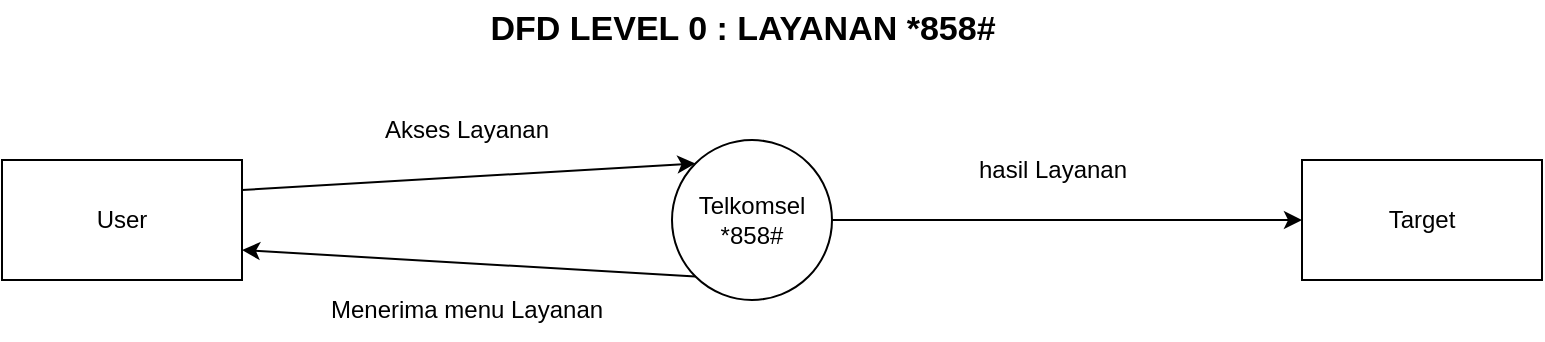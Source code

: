 <mxfile version="22.0.4" type="github">
  <diagram name="Page-1" id="eciFuEPHseNQ9Xuv77bm">
    <mxGraphModel dx="1586" dy="891" grid="1" gridSize="10" guides="1" tooltips="1" connect="1" arrows="1" fold="1" page="1" pageScale="1" pageWidth="850" pageHeight="1100" math="0" shadow="0">
      <root>
        <mxCell id="0" />
        <mxCell id="1" parent="0" />
        <mxCell id="Zrv3GJVJ47RBzd-fdNkw-1" value="Telkomsel&lt;br&gt;*858#" style="ellipse;whiteSpace=wrap;html=1;aspect=fixed;" vertex="1" parent="1">
          <mxGeometry x="385" y="160" width="80" height="80" as="geometry" />
        </mxCell>
        <mxCell id="Zrv3GJVJ47RBzd-fdNkw-2" value="User" style="rounded=0;whiteSpace=wrap;html=1;" vertex="1" parent="1">
          <mxGeometry x="50" y="170" width="120" height="60" as="geometry" />
        </mxCell>
        <mxCell id="Zrv3GJVJ47RBzd-fdNkw-3" value="Target" style="rounded=0;whiteSpace=wrap;html=1;" vertex="1" parent="1">
          <mxGeometry x="700" y="170" width="120" height="60" as="geometry" />
        </mxCell>
        <mxCell id="Zrv3GJVJ47RBzd-fdNkw-4" value="" style="endArrow=classic;html=1;rounded=0;exitX=1;exitY=0.25;exitDx=0;exitDy=0;entryX=0;entryY=0;entryDx=0;entryDy=0;" edge="1" parent="1" source="Zrv3GJVJ47RBzd-fdNkw-2" target="Zrv3GJVJ47RBzd-fdNkw-1">
          <mxGeometry width="50" height="50" relative="1" as="geometry">
            <mxPoint x="400" y="430" as="sourcePoint" />
            <mxPoint x="450" y="380" as="targetPoint" />
          </mxGeometry>
        </mxCell>
        <mxCell id="Zrv3GJVJ47RBzd-fdNkw-5" value="" style="endArrow=classic;html=1;rounded=0;entryX=0;entryY=0.5;entryDx=0;entryDy=0;exitX=1;exitY=0.5;exitDx=0;exitDy=0;" edge="1" parent="1" source="Zrv3GJVJ47RBzd-fdNkw-1" target="Zrv3GJVJ47RBzd-fdNkw-3">
          <mxGeometry width="50" height="50" relative="1" as="geometry">
            <mxPoint x="465" y="250" as="sourcePoint" />
            <mxPoint x="535.711" y="200" as="targetPoint" />
          </mxGeometry>
        </mxCell>
        <mxCell id="Zrv3GJVJ47RBzd-fdNkw-6" value="" style="endArrow=classic;html=1;rounded=0;exitX=0;exitY=1;exitDx=0;exitDy=0;entryX=1;entryY=0.75;entryDx=0;entryDy=0;" edge="1" parent="1" source="Zrv3GJVJ47RBzd-fdNkw-1" target="Zrv3GJVJ47RBzd-fdNkw-2">
          <mxGeometry width="50" height="50" relative="1" as="geometry">
            <mxPoint x="314.289" y="250" as="sourcePoint" />
            <mxPoint x="314.289" y="200" as="targetPoint" />
          </mxGeometry>
        </mxCell>
        <mxCell id="Zrv3GJVJ47RBzd-fdNkw-7" value="Akses Layanan" style="text;html=1;align=center;verticalAlign=middle;resizable=0;points=[];autosize=1;strokeColor=none;fillColor=none;" vertex="1" parent="1">
          <mxGeometry x="222" y="140" width="120" height="30" as="geometry" />
        </mxCell>
        <mxCell id="Zrv3GJVJ47RBzd-fdNkw-8" value="Menerima menu Layanan" style="text;html=1;align=center;verticalAlign=middle;resizable=0;points=[];autosize=1;strokeColor=none;fillColor=none;" vertex="1" parent="1">
          <mxGeometry x="192" y="230" width="180" height="30" as="geometry" />
        </mxCell>
        <mxCell id="Zrv3GJVJ47RBzd-fdNkw-9" value="hasil Layanan" style="text;html=1;align=center;verticalAlign=middle;resizable=0;points=[];autosize=1;strokeColor=none;fillColor=none;" vertex="1" parent="1">
          <mxGeometry x="520" y="160" width="110" height="30" as="geometry" />
        </mxCell>
        <mxCell id="Zrv3GJVJ47RBzd-fdNkw-10" value="&lt;b&gt;&lt;font style=&quot;font-size: 17px;&quot;&gt;DFD LEVEL 0 : LAYANAN *858#&lt;/font&gt;&lt;/b&gt;" style="text;html=1;align=center;verticalAlign=middle;resizable=0;points=[];autosize=1;strokeColor=none;fillColor=none;" vertex="1" parent="1">
          <mxGeometry x="280" y="90" width="280" height="30" as="geometry" />
        </mxCell>
      </root>
    </mxGraphModel>
  </diagram>
</mxfile>
